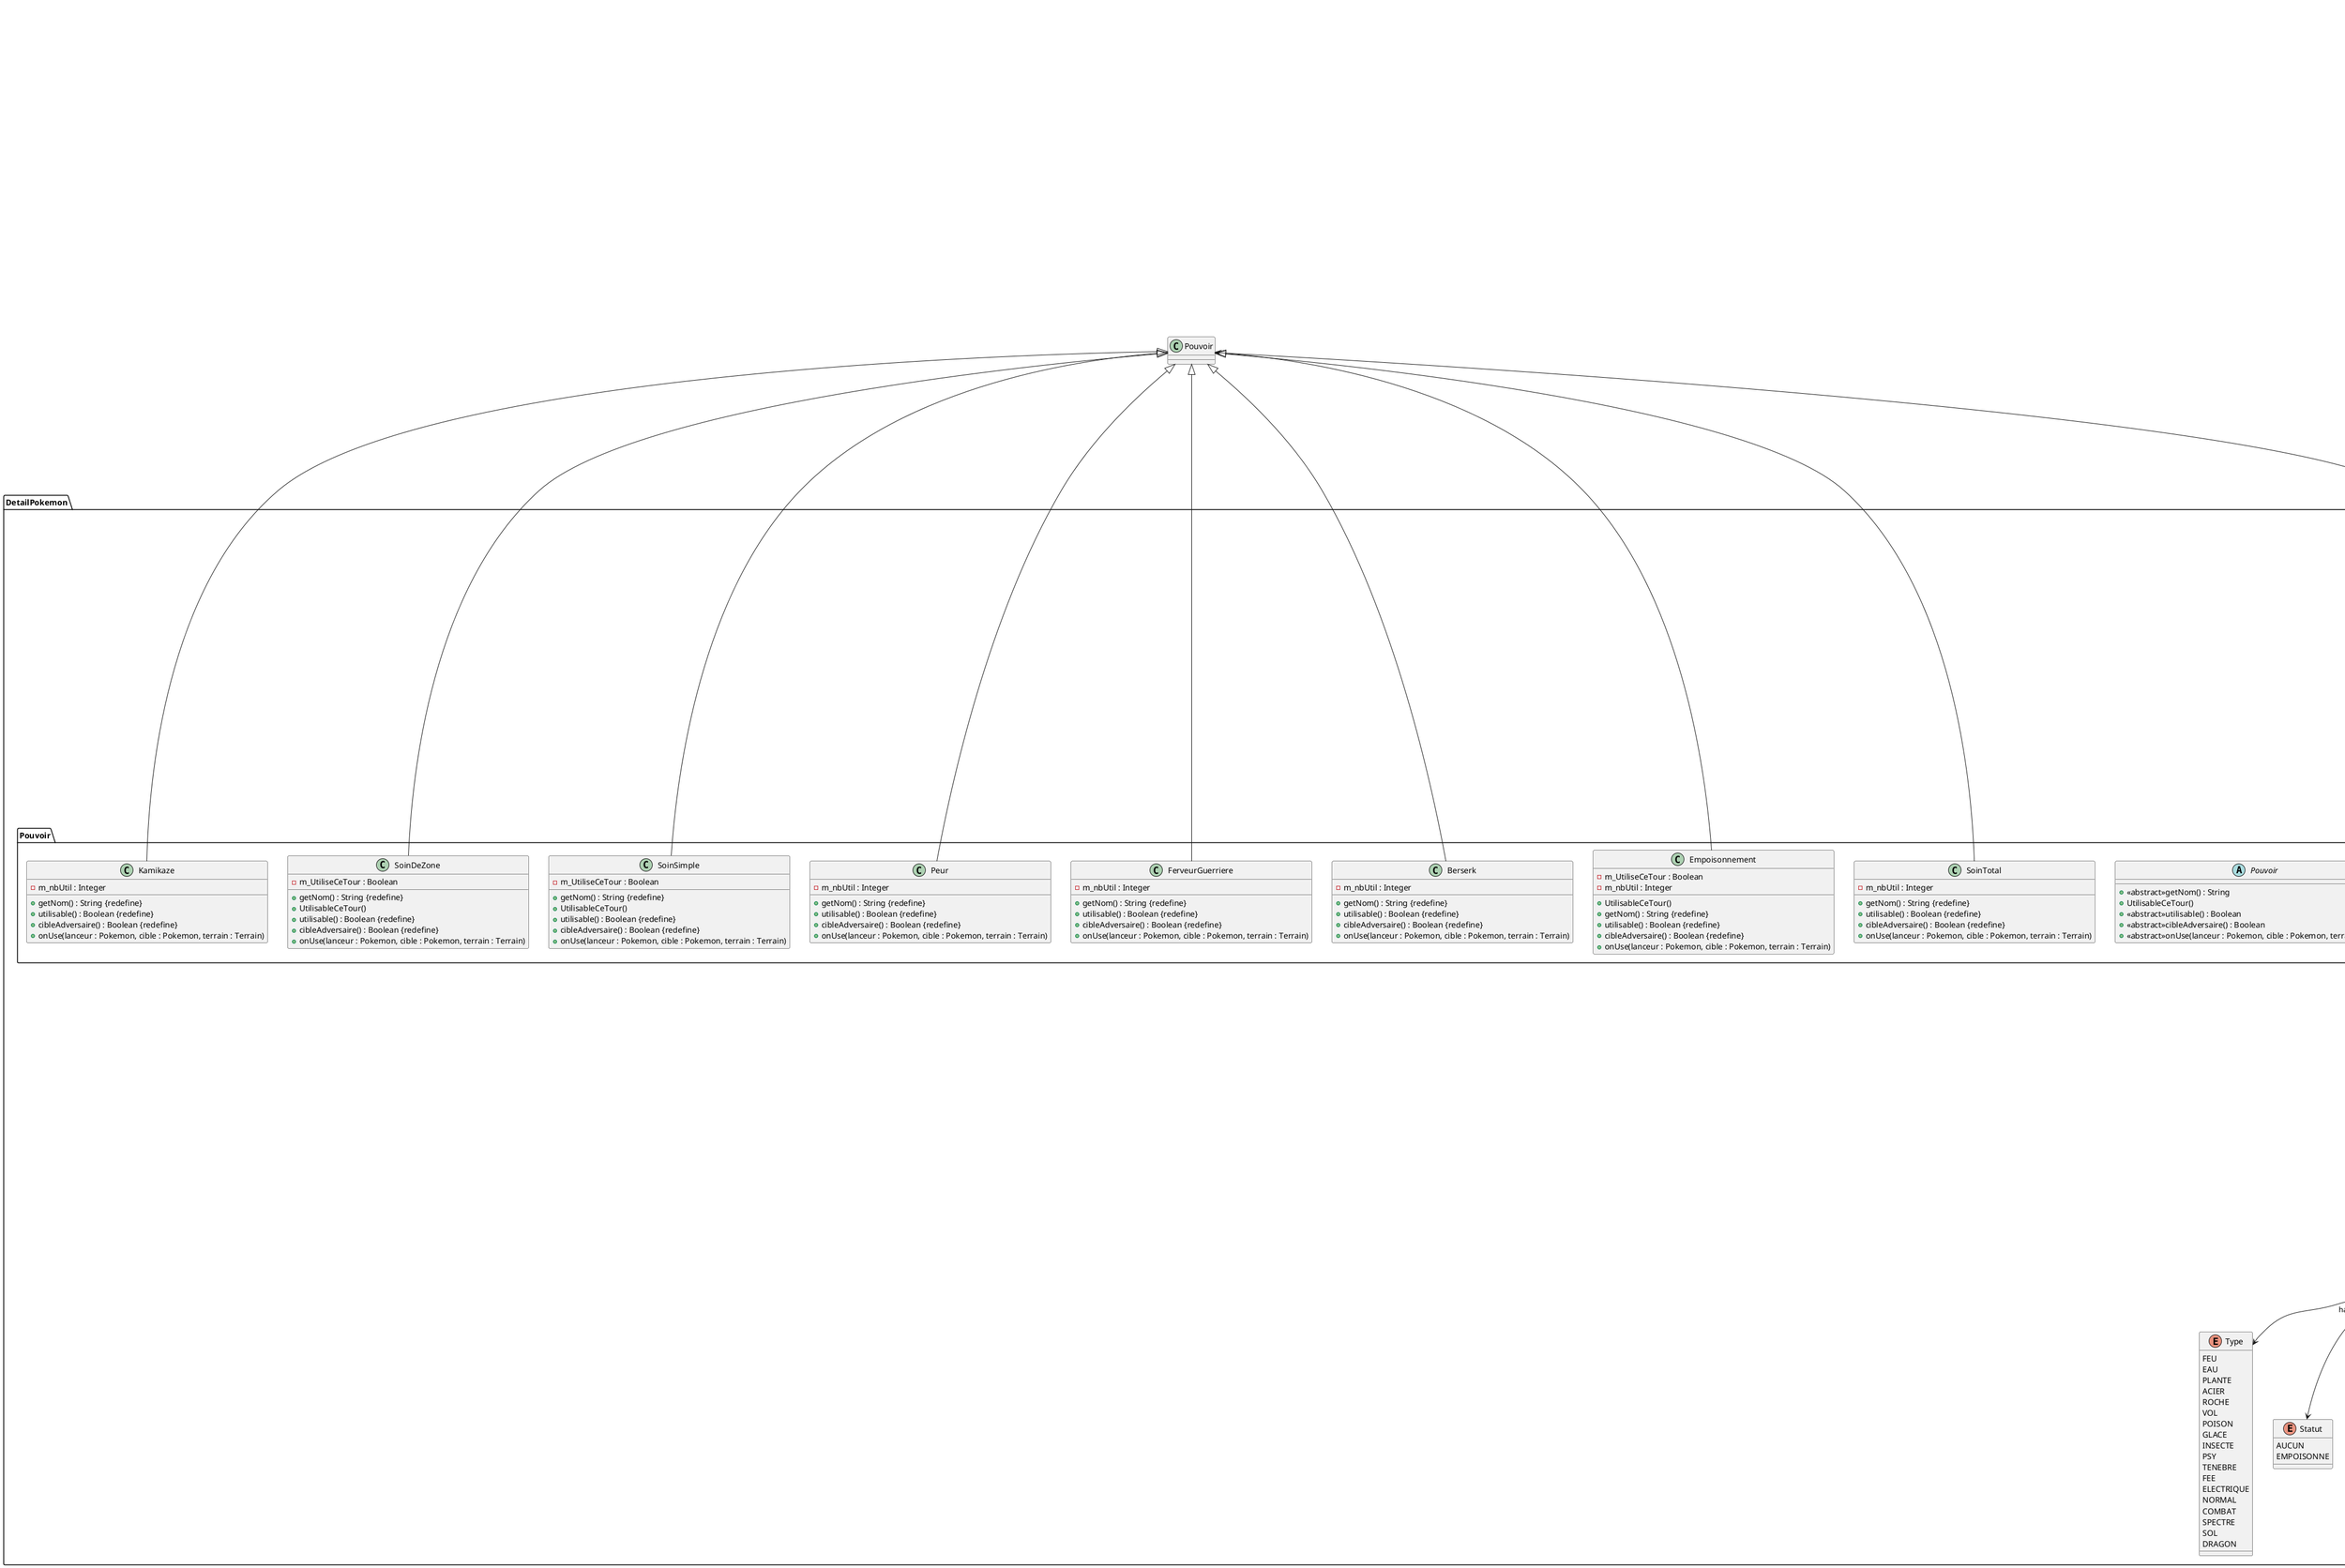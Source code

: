 @startuml
'https://plantuml.com/class-diagram

package Carte{
    class Deck {
        {static} -m_doublon : ArrayList<Integer>
        -m_pile : ArrayList<Pokemon>
        <<create>> +Deck(joueur : Integer)
        +getPile() : ArrayList<Pokemon>
        +estTire(index : Integer)
        +estVide() : Boolean
    }

    class Defausse {
        -m_defausse : ArrayList<Pokemon>
        +estDefausse(p : Pokemon)
    }

    class Main {
        -m_pokemonMain : ArrayList<Pokemon>
        <<create>> +Main(deck : Deck)
        +getMain() : ArrayList<Pokemon>
        +getIndex(nom : String) : Integer
        +contient(nom : String) : Boolean
        +pioche(deck : Deck)
        +addMain(p : Pokemon)
    }

    class Terrain {
        -m_pokemonJoueur : ArrayList<Pokemon>
        -m_pokemonIA : ArrayList<Pokemon>
        +<<create>> Terrain()
        +getPokemonJoueur() : ArrayList<Pokemon>
        +getPokemonIA() : ArrayList<Pokemon>
        +ajoutPokemonJoueur(main : Main, indexMain : Integer)
        +ajoutPokemonIA(main : Main)
        +retirePokemonJoueur(index : Integer)
        +retirePokemonIA(index : Integer)
        +IAContient(nom : String) : Boolean
        +joueurContient(nom : String) : Boolean
        +getIndexIA(nom : String) : Integer
        +getIndexJoueur(nom : String) : Integer
        +ajoutDeForceIA(pokemon : Pokemon)
        +ajoutDeForceJoueur(pokemon : Pokemon)
    }

    class Pokedex {
        {static} -m_pokedex : ArrayList<Pokemon>
        {static} -m_nomPokemon : ArrayList<String>

        {static} +add(pokemon : Pokemon)
        {static} +getNom() : ArrayList<String>
        {static} +getPokedex() : ArrayList<Pokemon>
    }

}

package Deroulement{
    class Affichage {
      +StartingGame()
      +tuto()
      +tourJoueur(premierJoueur : String)
      +affichageMain(main : Main)
      +affichageTerrain(terrain : Terrain)
      +terrainJoueur(terrain : Terrain)
      +terrainAdverse(terrain : Terrain)
      +affichagePokemon(pokemon : Pokemon)
      +demandeAjout(nombre : Integer)
      +demandeCibleAdverse(terrain : Terrain)
      +demandeCibleHumain(terrain : Terrain)
      +affichagePokemonCombat(combattants : List<Pokemon>)
      +questionAction(etape : Integer)
      +questionAction(etape : Integer, terrain : Terrain)
      +utilisationPouvoir(pouvoir : String, utilisateur : Pokemon, cible : Pokemon)
      +attaqueIA(attaquant : Pokemon, cible : Pokemon)
      +finJeu(Victoire : Boolean)
    }

    class Tour {
      -m_humain : Humain
      -m_IA : IA
      -joueurActif : String
      -m_terrain : Terrain
      -m_affiche : Affichage

      +Tour(humain : Humain, ia : IA, terrain : Terrain, actif : String)
      +changementJoueur()
      +miseEnPlace()
      +deroulementTour()
      +ajoutTerrain(nombre : Integer)
    }
}

package DetailPokemon{
    class Pokemon {
        -m_nom : String
        -m_type : Type
        -m_pvMAX : Integer
        -m_pv : Integer
        -m_attaque : Integer
        -m_possedeAttaque : Boolean
        -m_statut : Statut
        -m_boost : ArrayList<Boost>
        -m_pouvoir : Pouvoir
        -m_joueur : Joueur
        -m_shiny : Boolean
        +Pokemon(nom : String)
        +getNom() : String
        +getNomComparable() : String
        +getType() : Type
        +getPv() : Integer
        +getPvMAX() : Integer
        +setPv(pv : Integer, terrain : Terrain)
        +getAttaqueInitial() : Integer
        +getAttaque() : Integer
        +isShiny() : Boolean
        +setPossedeAttaque(bool : Boolean)
        +getPouvoir() : Pouvoir
        +setPouvoir(p : Pouvoir)
        +isPossedeAttaque() : Boolean
        +getStatut() : Statut
        +setStatut(statut : Statut)
        +getJoueur() : Joueur
        +setJoueur(maitreAbsoluAuquelleJeDoisObeir : Joueur)
        +getBoost() : ArrayList<Boost>
        +ajoutBoost(b : Boost)
        +subitDegat(dmg : Integer, type : Type, joueur : Joueur, terrain : Terrain)
        +affiniteType(type : Type) : Integer
        +estMort() : Boolean
    }

    Enum Type{
        FEU
        EAU
        PLANTE
        ACIER
        ROCHE
        VOL
        POISON
        GLACE
        INSECTE
        PSY
        TENEBRE
        FEE
        ELECTRIQUE
        NORMAL
        COMBAT
        SPECTRE
        SOL
        DRAGON
    }

    Enum Statut{
        AUCUN
        EMPOISONNE
    }

    class Boost{
        -m_nom : String
        -m_Attaque : Boolean
        -m_valeur : Integer
        -m_dureeInfini : Boolean

        +<<create>>Boost(nom : String, isAttaque : Boolean, valeur : Integer, dureeInfini :  Boolean)
        +isAttaque() : Boolean
        +getValeur() : Integer
        +isDureeInfini() :  Boolean
    }

    class Pokemon {
        -m_nom : String
        -m_type : Type
        -m_pvMAX : Integer
        -m_pv : Integer
        -m_attaque : Integer
        -m_possedeAttaque : Boolean
        -m_statut : Statut
        -m_boost : ArrayList<Boost>
        -m_pouvoir : Pouvoir
        -m_joueur : Joueur
        -m_shiny : Boolean

        +Pokemon(nom : String)
        +getNom() : String
        +getNomComparable() : String
        +getType() : Type
        +getPv() : Integer
        +setPv(pv : Integer, terrain : Terrain)
        +getPvMAX() : Integer
        +getAttaqueInitial() : Integer
        +getAttaque() : Integer
        +isShiny() : Boolean
        +setPossedeAttaque(bool : Boolean)
        +getPouvoir() : Pouvoir
        +setPouvoir(p : Pouvoir)
        +isPossedeAttaque() : Boolean
        +getStatut() : Statut
        +setStatut(statut : Statut)
        +getJoueur() : Joueur
        +setJoueur(maitreAbsoluAuquelleJeDoisObeir : Joueur)
        +getBoost() : ArrayList<Boost>
        +ajoutBoost(b : Boost)
        +subitDegat(dmg : Integer, type : Type, joueur : Joueur, terrain : Terrain)
        +affiniteType(type : Type) : Integer
        +estMort() : Boolean
    }

    package Pouvoir{
        abstract class  Pouvoir{
            +<<abstract>>getNom() : String
            +UtilisableCeTour()
            +<<abstract>>utilisable() : Boolean
            +<<abstract>>cibleAdversaire() : Boolean
            +<<abstract>>onUse(lanceur : Pokemon, cible : Pokemon, terrain : Terrain)
        }

        class Berserk{
            -m_nbUtil : Integer
            +getNom() : String {redefine}
            +utilisable() : Boolean {redefine}
            +cibleAdversaire() : Boolean {redefine}
            +onUse(lanceur : Pokemon, cible : Pokemon, terrain : Terrain)
        }

        class Empoisonnement{
            -m_UtiliseCeTour : Boolean
            -m_nbUtil : Integer
            +UtilisableCeTour()
            +getNom() : String {redefine}
            +utilisable() : Boolean {redefine}
            +cibleAdversaire() : Boolean {redefine}
            +onUse(lanceur : Pokemon, cible : Pokemon, terrain : Terrain)
        }

        class SoinTotal{
            -m_nbUtil : Integer
            +getNom() : String {redefine}
            +utilisable() : Boolean {redefine}
            +cibleAdversaire() : Boolean {redefine}
            +onUse(lanceur : Pokemon, cible : Pokemon, terrain : Terrain)
        }

        class Kamikaze{
            -m_nbUtil : Integer
            +getNom() : String {redefine}
            +utilisable() : Boolean {redefine}
            +cibleAdversaire() : Boolean {redefine}
            +onUse(lanceur : Pokemon, cible : Pokemon, terrain : Terrain)
        }

        class SoinDeZone{
            -m_UtiliseCeTour : Boolean
            +getNom() : String {redefine}
            +UtilisableCeTour()
            +utilisable() : Boolean {redefine}
            +cibleAdversaire() : Boolean {redefine}
            +onUse(lanceur : Pokemon, cible : Pokemon, terrain : Terrain)
        }

        class SoinSimple{
            -m_UtiliseCeTour : Boolean
            +getNom() : String {redefine}
            +UtilisableCeTour()
            +utilisable() : Boolean {redefine}
            +cibleAdversaire() : Boolean {redefine}
            +onUse(lanceur : Pokemon, cible : Pokemon, terrain : Terrain)
        }

        class Peur{
            -m_nbUtil : Integer
            +getNom() : String {redefine}
            +utilisable() : Boolean {redefine}
            +cibleAdversaire() : Boolean {redefine}
            +onUse(lanceur : Pokemon, cible : Pokemon, terrain : Terrain)
        }

        class FerveurGuerriere{
            -m_nbUtil : Integer
            +getNom() : String {redefine}
            +utilisable() : Boolean {redefine}
            +cibleAdversaire() : Boolean {redefine}
            +onUse(lanceur : Pokemon, cible : Pokemon, terrain : Terrain)
        }
    }
}

package Personnage{
    abstract class Joueur{
        #m_deck : Deck
        #m_defausse : Defausse
        #m_main : Main
        +<<create>>Joueur(deck : Deck)
        +getM_deck() : Deck
        +pioche()
        +getM_defausse() : Defausse
        +defausse(p : Pokemon)
        +getM_main() : Main
        +getMainListe() : ArrayList<Pokemon>
        +<<abstract>> pokemonEnterre(victime : Pokemon, sceneDuCrime : Terrain)
        +<<abstract>> actionDuTour(terrain : Terrain, adversaire : Joueur) : Boolean
    }

    class Humain {
        +<<create>>Humain(deck : Deck)
        +pokemonDeuil(victime : Pokemon, sceneDuCrime : Terrain){redefines}
        +ajoutPokemon(terrain : Terrain)
        +actionDuTour(terrain : Terrain, adversaire : Joueur) : Boolean {redefines}
        +victoireAdversaire(terrain : Terrain) : Boolean {redefines}
        +pressEnter()
    }

    class IA {
        <<create>> +IA(deck : Deck)
        +pokemonDeuil(victime : Pokemon, sceneDuCrime : Terrain) {redefines}
        +actionDuTour(terrain : Terrain, adversaire : Joueur) : Boolean {redefines}
        +victoireAdversaire(terrain : Terrain) : Boolean {redefines}
    }
}

package GestionMusique{
    class Musique {
        +Ecoute(chemin : String)
    }
}

Humain --> Deck : "uses"
Humain --> Pokemon : "uses"
Humain --> Terrain : "uses"
Humain --> Affichage : "uses"

IA --> Deck : "uses"
IA --> Pokemon : "uses"
IA --> Terrain : "uses"
IA --> Affichage : "uses"

Pokedex o-- Pokemon : "contains"

Deck o-- Pokemon : "contains"

Defausse o-- Pokemon : "contains"

Main *-- Deck : "has a"
Main o-- Pokemon : "contains"

Terrain *-- Pokemon : "has many"
Terrain --> Main : "interacts with"

Pouvoir <|-- FerveurGuerriere
Pouvoir <|-- Berserk
Pouvoir <|-- Empoisonnement
Pouvoir <|-- SoinDeZone
Pouvoir <|-- SoinSimple
Pouvoir <|-- SoinTotal
Pouvoir <|-- Peur
Pouvoir <|-- Kamikaze

Pokemon --> Type : "has a"
Pokemon --> Statut : "has a"
Pokemon o-- Boost : "has many"
Pokemon --> Pouvoir : "uses"
Pokemon --> Joueur : "owned by"
Pokemon --> Terrain : "interacts with"

@enduml